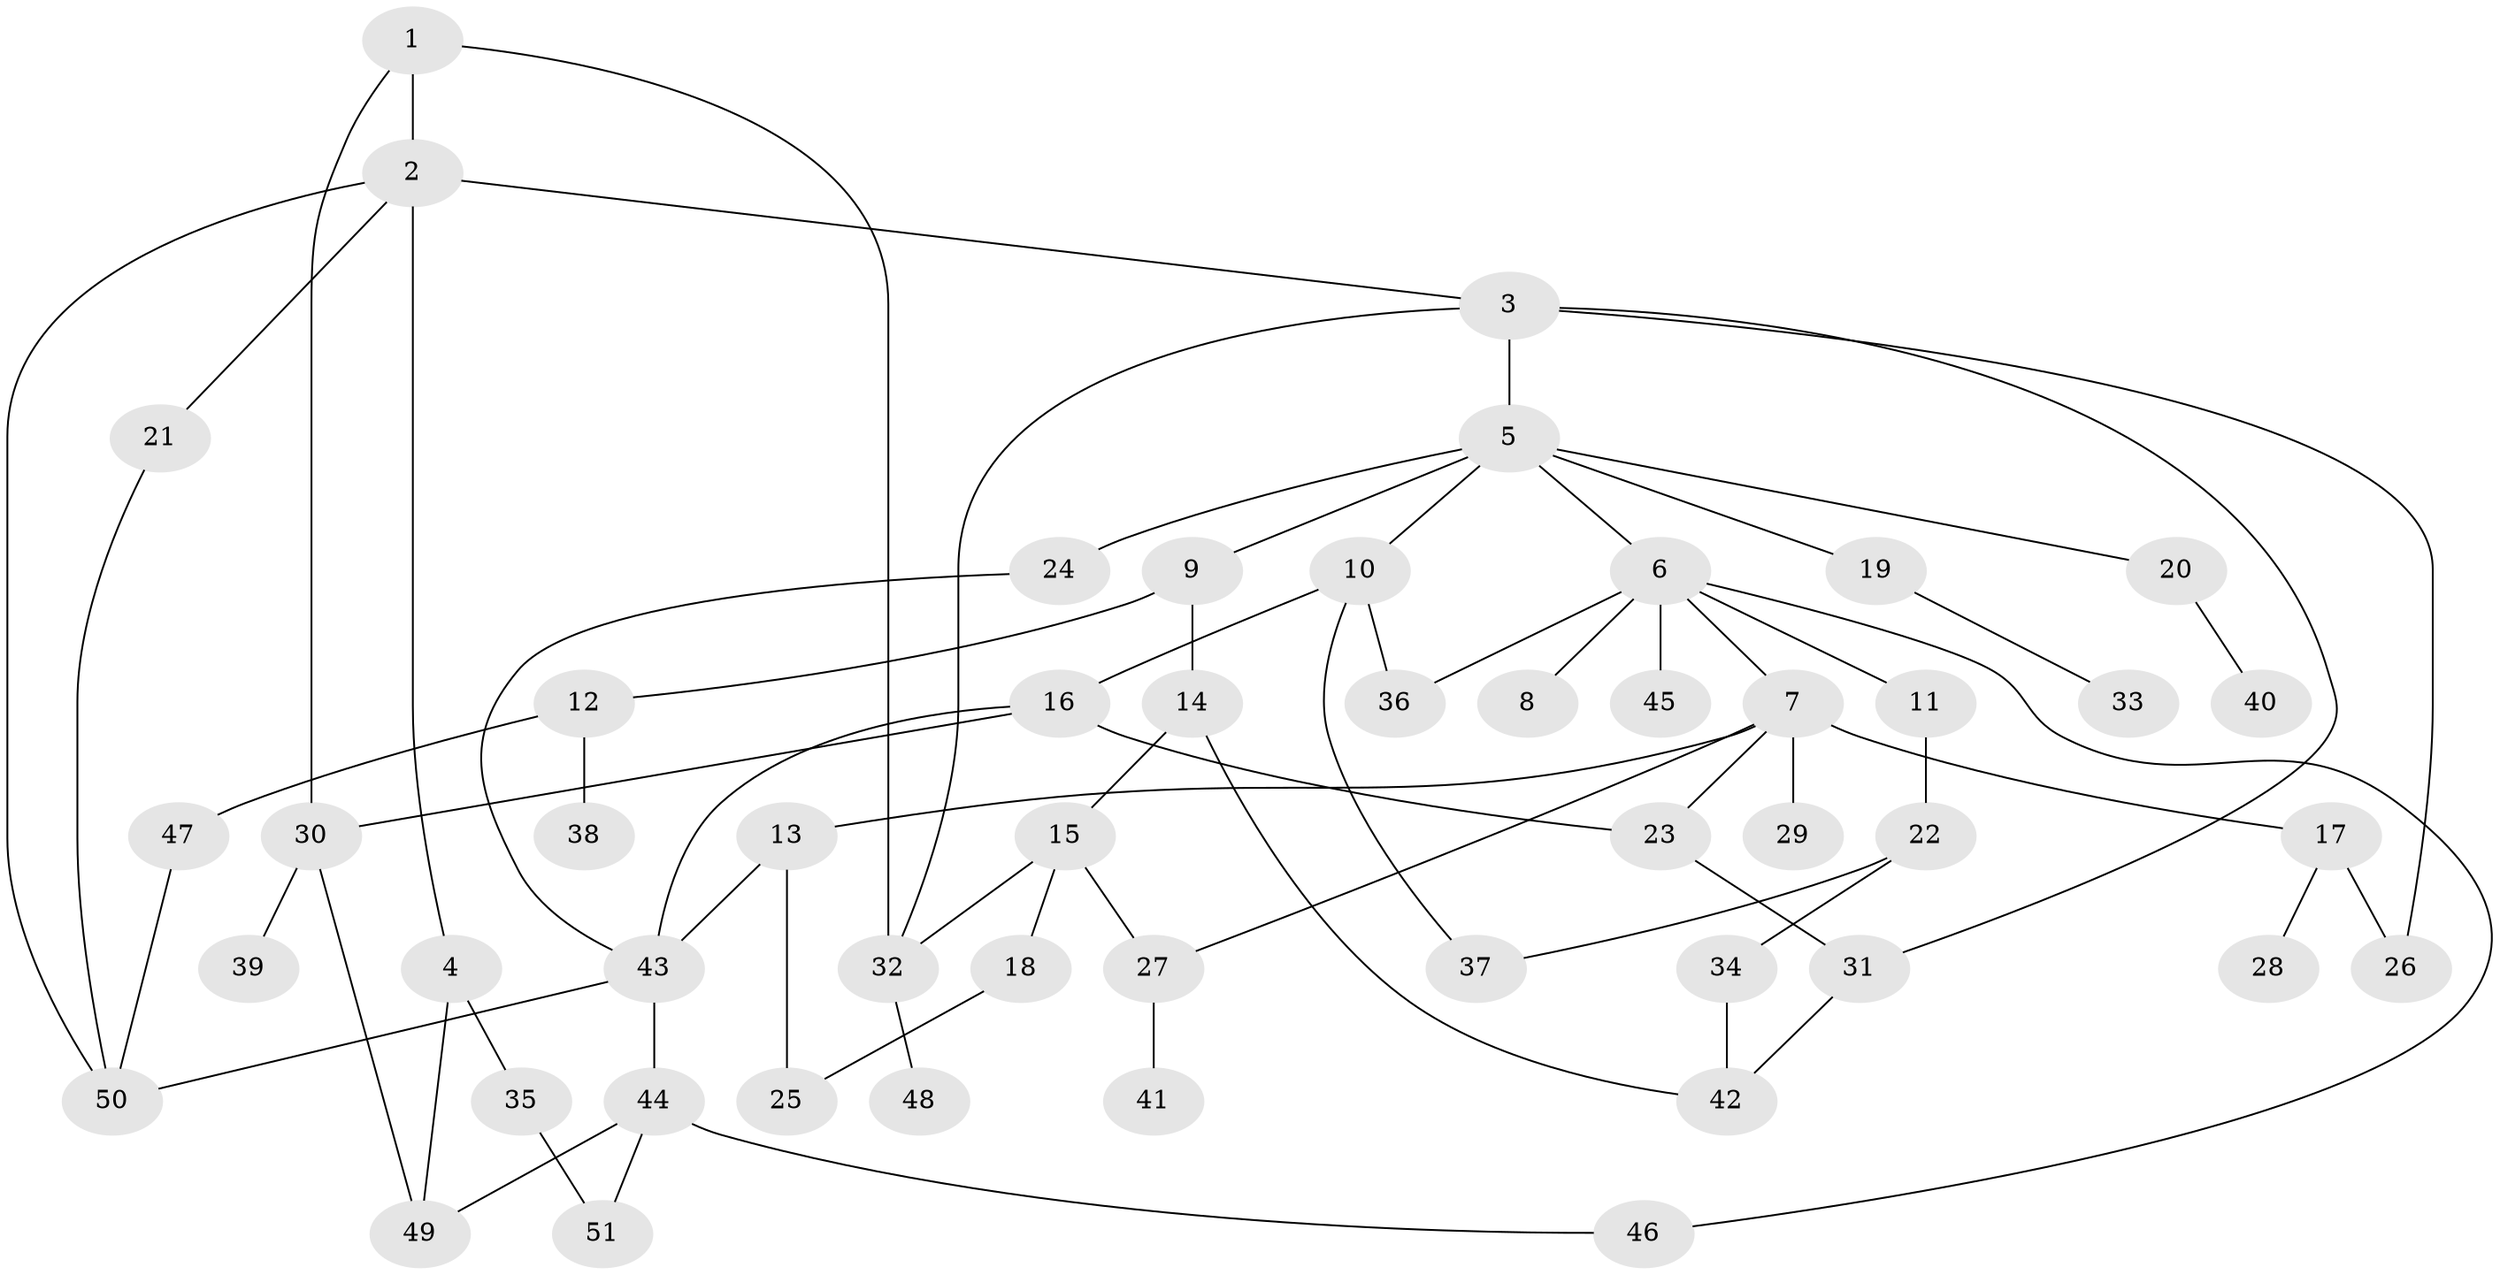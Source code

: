 // Generated by graph-tools (version 1.1) at 2025/25/03/09/25 03:25:24]
// undirected, 51 vertices, 71 edges
graph export_dot {
graph [start="1"]
  node [color=gray90,style=filled];
  1;
  2;
  3;
  4;
  5;
  6;
  7;
  8;
  9;
  10;
  11;
  12;
  13;
  14;
  15;
  16;
  17;
  18;
  19;
  20;
  21;
  22;
  23;
  24;
  25;
  26;
  27;
  28;
  29;
  30;
  31;
  32;
  33;
  34;
  35;
  36;
  37;
  38;
  39;
  40;
  41;
  42;
  43;
  44;
  45;
  46;
  47;
  48;
  49;
  50;
  51;
  1 -- 2;
  1 -- 30;
  1 -- 32;
  2 -- 3;
  2 -- 4;
  2 -- 21;
  2 -- 50;
  3 -- 5;
  3 -- 31;
  3 -- 32;
  3 -- 26;
  4 -- 35;
  4 -- 49;
  5 -- 6;
  5 -- 9;
  5 -- 10;
  5 -- 19;
  5 -- 20;
  5 -- 24;
  6 -- 7;
  6 -- 8;
  6 -- 11;
  6 -- 45;
  6 -- 46;
  6 -- 36;
  7 -- 13;
  7 -- 17;
  7 -- 27;
  7 -- 29;
  7 -- 23;
  9 -- 12;
  9 -- 14;
  10 -- 16;
  10 -- 36;
  10 -- 37;
  11 -- 22;
  12 -- 38;
  12 -- 47;
  13 -- 25;
  13 -- 43;
  14 -- 15;
  14 -- 42;
  15 -- 18;
  15 -- 32;
  15 -- 27;
  16 -- 23;
  16 -- 30;
  16 -- 43;
  17 -- 26;
  17 -- 28;
  18 -- 25;
  19 -- 33;
  20 -- 40;
  21 -- 50;
  22 -- 34;
  22 -- 37;
  23 -- 31;
  24 -- 43;
  27 -- 41;
  30 -- 39;
  30 -- 49;
  31 -- 42;
  32 -- 48;
  34 -- 42;
  35 -- 51;
  43 -- 44;
  43 -- 50;
  44 -- 51;
  44 -- 49;
  44 -- 46;
  47 -- 50;
}
